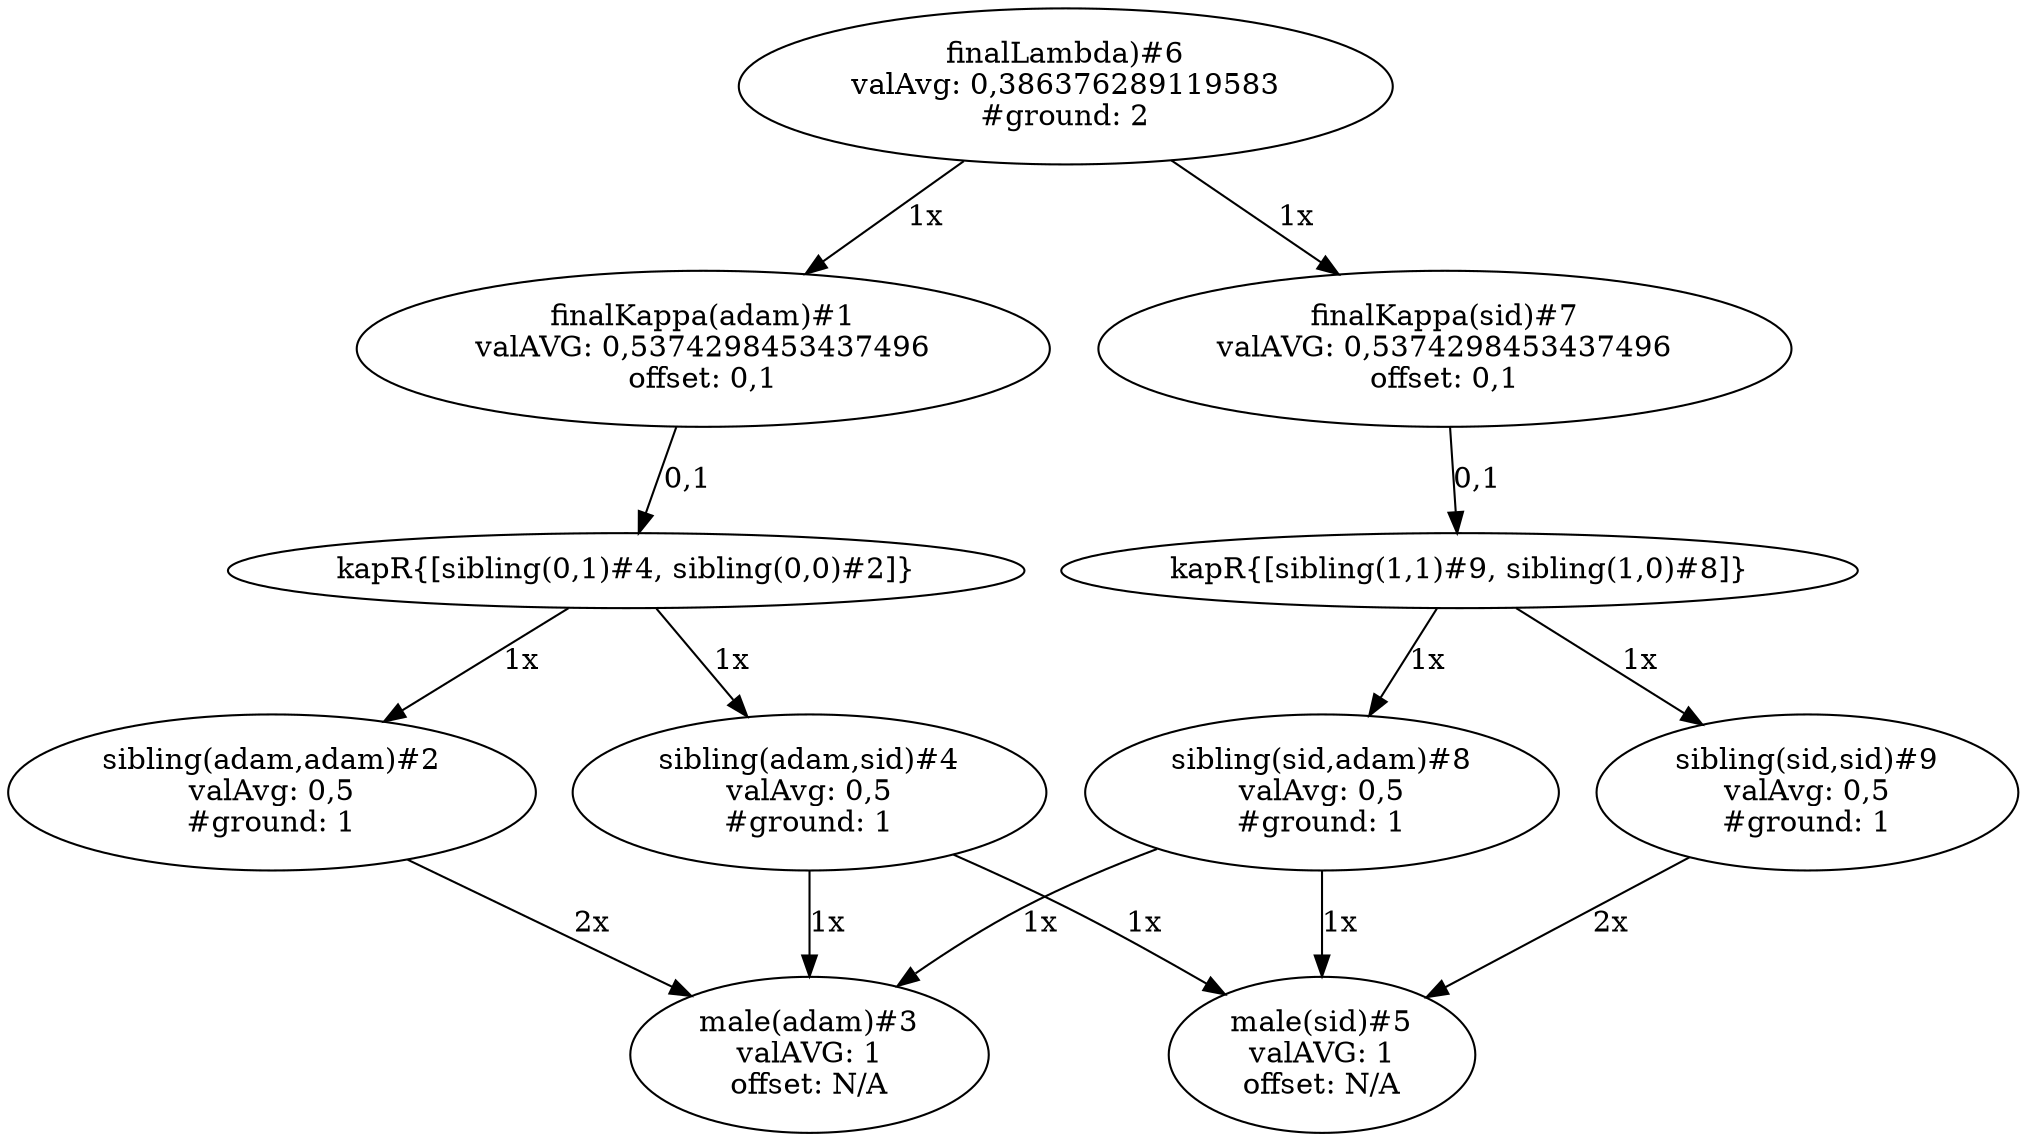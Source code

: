 digraph G {
"finalLambda)#6
valAvg: 0,386376289119583
#ground: 2" -> "finalKappa(adam)#1
valAVG: 0,5374298453437496
offset: 0,1" [ label = "1x" ];
"finalKappa(adam)#1
valAVG: 0,5374298453437496
offset: 0,1" -> "kapR{[sibling(0,1)#4, sibling(0,0)#2]}" [ label = "0,1" ];
"kapR{[sibling(0,1)#4, sibling(0,0)#2]}" -> "sibling(adam,sid)#4
valAvg: 0,5
#ground: 1" [ label = "1x" ];
"kapR{[sibling(0,1)#4, sibling(0,0)#2]}" -> "sibling(adam,adam)#2
valAvg: 0,5
#ground: 1" [ label = "1x" ];
"sibling(adam,sid)#4
valAvg: 0,5
#ground: 1" -> "male(sid)#5
valAVG: 1
offset: N/A" [ label = "1x" ];
"sibling(adam,sid)#4
valAvg: 0,5
#ground: 1" -> "male(adam)#3
valAVG: 1
offset: N/A" [ label = "1x" ];
"sibling(adam,adam)#2
valAvg: 0,5
#ground: 1" -> "male(adam)#3
valAVG: 1
offset: N/A" [ label = "2x" ];
"finalLambda)#6
valAvg: 0,386376289119583
#ground: 2" -> "finalKappa(sid)#7
valAVG: 0,5374298453437496
offset: 0,1" [ label = "1x" ];
"finalKappa(sid)#7
valAVG: 0,5374298453437496
offset: 0,1" -> "kapR{[sibling(1,1)#9, sibling(1,0)#8]}" [ label = "0,1" ];
"kapR{[sibling(1,1)#9, sibling(1,0)#8]}" -> "sibling(sid,sid)#9
valAvg: 0,5
#ground: 1" [ label = "1x" ];
"kapR{[sibling(1,1)#9, sibling(1,0)#8]}" -> "sibling(sid,adam)#8
valAvg: 0,5
#ground: 1" [ label = "1x" ];
"sibling(sid,sid)#9
valAvg: 0,5
#ground: 1" -> "male(sid)#5
valAVG: 1
offset: N/A" [ label = "2x" ];
"sibling(sid,adam)#8
valAvg: 0,5
#ground: 1" -> "male(sid)#5
valAVG: 1
offset: N/A" [ label = "1x" ];
"sibling(sid,adam)#8
valAvg: 0,5
#ground: 1" -> "male(adam)#3
valAVG: 1
offset: N/A" [ label = "1x" ];
}
